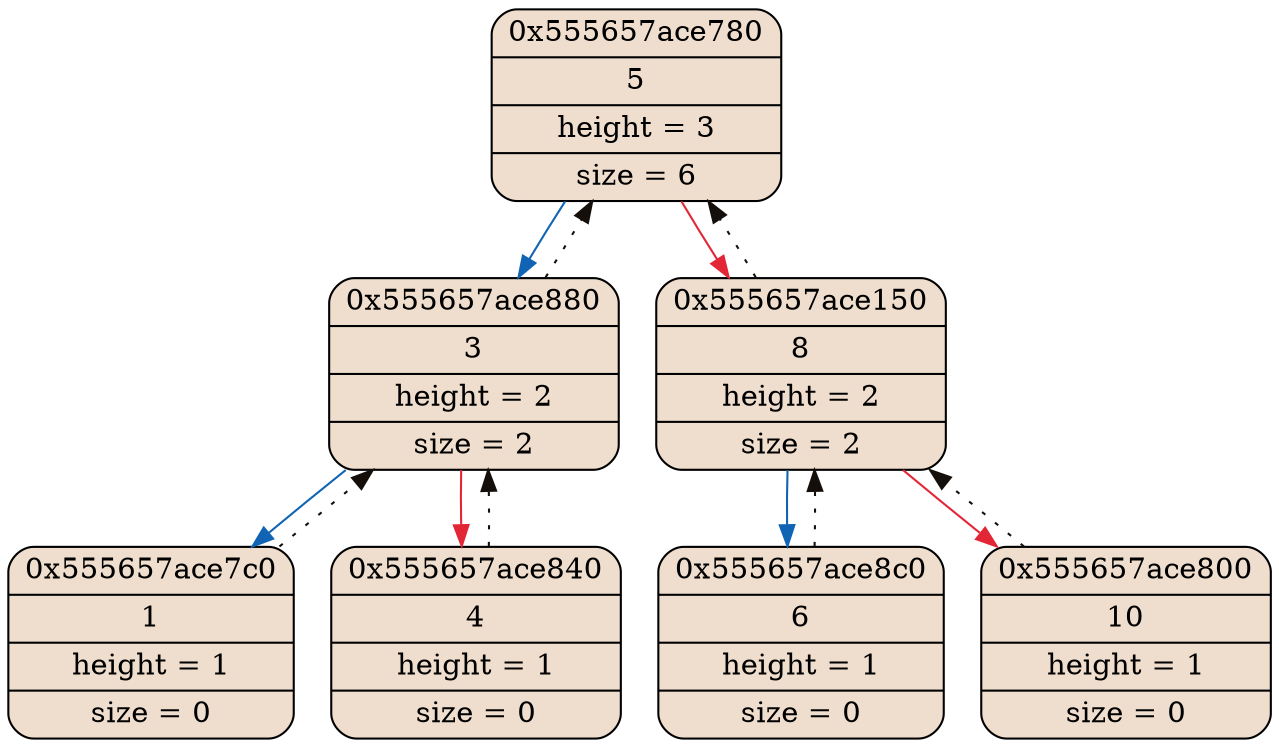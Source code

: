 digraph
{
    node_0x555657ace780[shape = Mrecord, label = "{{0x555657ace780} | {5} | {height = 3} | {size = 6}}", style = "filled", fillcolor = "#EFDECD"];
    node_0x555657ace880[shape = Mrecord, label = "{{0x555657ace880} | {3} | {height = 2} | {size = 2}}", style = "filled", fillcolor = "#EFDECD"];
    node_0x555657ace7c0[shape = Mrecord, label = "{{0x555657ace7c0} | {1} | {height = 1} | {size = 0}}", style = "filled", fillcolor = "#EFDECD"];
    node_0x555657ace840[shape = Mrecord, label = "{{0x555657ace840} | {4} | {height = 1} | {size = 0}}", style = "filled", fillcolor = "#EFDECD"];
    node_0x555657ace150[shape = Mrecord, label = "{{0x555657ace150} | {8} | {height = 2} | {size = 2}}", style = "filled", fillcolor = "#EFDECD"];
    node_0x555657ace8c0[shape = Mrecord, label = "{{0x555657ace8c0} | {6} | {height = 1} | {size = 0}}", style = "filled", fillcolor = "#EFDECD"];
    node_0x555657ace800[shape = Mrecord, label = "{{0x555657ace800} | {10} | {height = 1} | {size = 0}}", style = "filled", fillcolor = "#EFDECD"];
    node_0x555657ace780->node_0x555657ace880 [color = "#1164B4"];
    node_0x555657ace880->node_0x555657ace780 [color = "#140F0B", style = dotted];
    node_0x555657ace880->node_0x555657ace7c0 [color = "#1164B4"];
    node_0x555657ace7c0->node_0x555657ace880 [color = "#140F0B", style = dotted];
    node_0x555657ace880->node_0x555657ace840 [color = "#E32636"];
    node_0x555657ace840->node_0x555657ace880 [color = "#140F0B", style = dotted];
    node_0x555657ace780->node_0x555657ace150 [color = "#E32636"];
    node_0x555657ace150->node_0x555657ace780 [color = "#140F0B", style = dotted];
    node_0x555657ace150->node_0x555657ace8c0 [color = "#1164B4"];
    node_0x555657ace8c0->node_0x555657ace150 [color = "#140F0B", style = dotted];
    node_0x555657ace150->node_0x555657ace800 [color = "#E32636"];
    node_0x555657ace800->node_0x555657ace150 [color = "#140F0B", style = dotted];
}